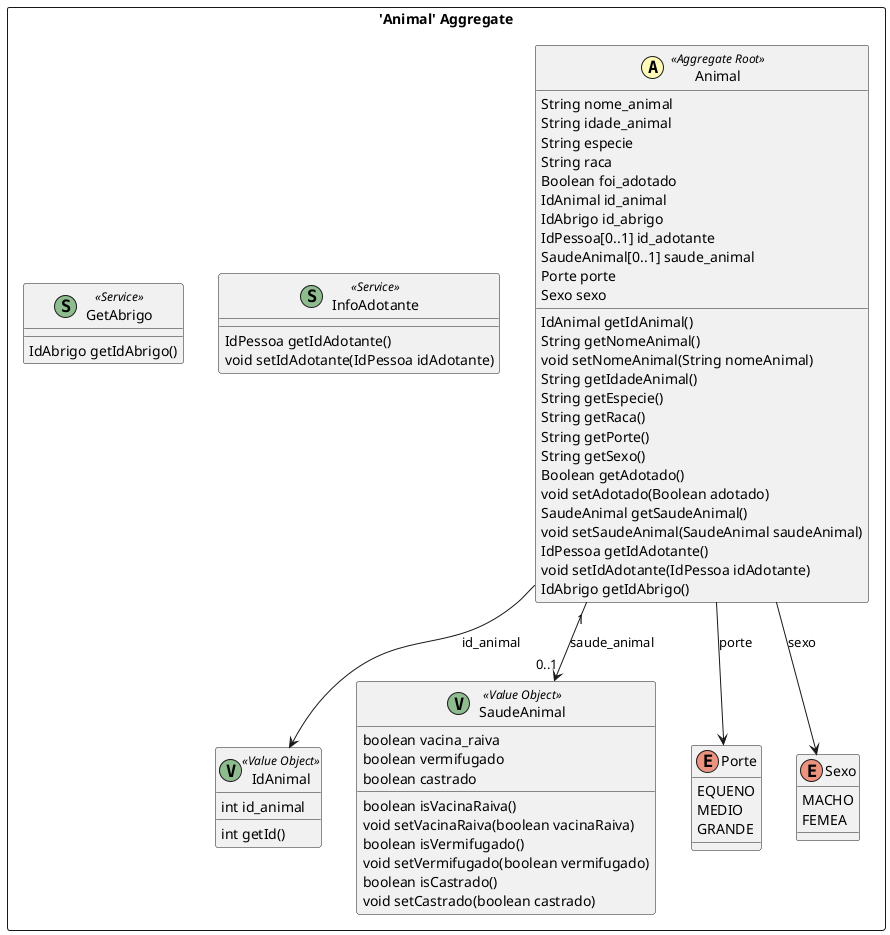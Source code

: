 @startuml

skinparam componentStyle uml2

package "'Animal' Aggregate" <<Rectangle>> {
	class Animal <<(A,#fffab8) Aggregate Root>> {
		String nome_animal
		String idade_animal
		String especie
		String raca
		Boolean foi_adotado
		IdAnimal id_animal
		IdAbrigo id_abrigo
		IdPessoa[0..1] id_adotante
		SaudeAnimal[0..1] saude_animal
		Porte porte
		Sexo sexo
		IdAnimal getIdAnimal()
		String getNomeAnimal()
		void setNomeAnimal(String nomeAnimal)
		String getIdadeAnimal()
		String getEspecie()
		String getRaca()
		String getPorte()
		String getSexo()
		Boolean getAdotado()
		void setAdotado(Boolean adotado)
		SaudeAnimal getSaudeAnimal()
		void setSaudeAnimal(SaudeAnimal saudeAnimal)
		IdPessoa getIdAdotante()
		void setIdAdotante(IdPessoa idAdotante)
		IdAbrigo getIdAbrigo()
	}
	class IdAnimal <<(V,DarkSeaGreen) Value Object>> {
		int id_animal
		int getId()
	}
	class SaudeAnimal <<(V,DarkSeaGreen) Value Object>> {
		boolean vacina_raiva
		boolean vermifugado
		boolean castrado
		boolean isVacinaRaiva()
		void setVacinaRaiva(boolean vacinaRaiva)
		boolean isVermifugado()
		void setVermifugado(boolean vermifugado)
		boolean isCastrado()
		void setCastrado(boolean castrado)
	}
	enum Porte {
		EQUENO
		MEDIO
		GRANDE
	}
	enum Sexo {
		MACHO
		FEMEA
	}
	class InfoAdotante <<(S,DarkSeaGreen) Service>> {
		IdPessoa getIdAdotante()
		void setIdAdotante(IdPessoa idAdotante)
	}
	class GetAbrigo <<(S,DarkSeaGreen) Service>> {
		IdAbrigo getIdAbrigo()
	}
}
Animal "1" --> "0..1" SaudeAnimal : saude_animal
Animal --> IdAnimal : id_animal
Animal --> Porte : porte
Animal --> Sexo : sexo


@enduml
